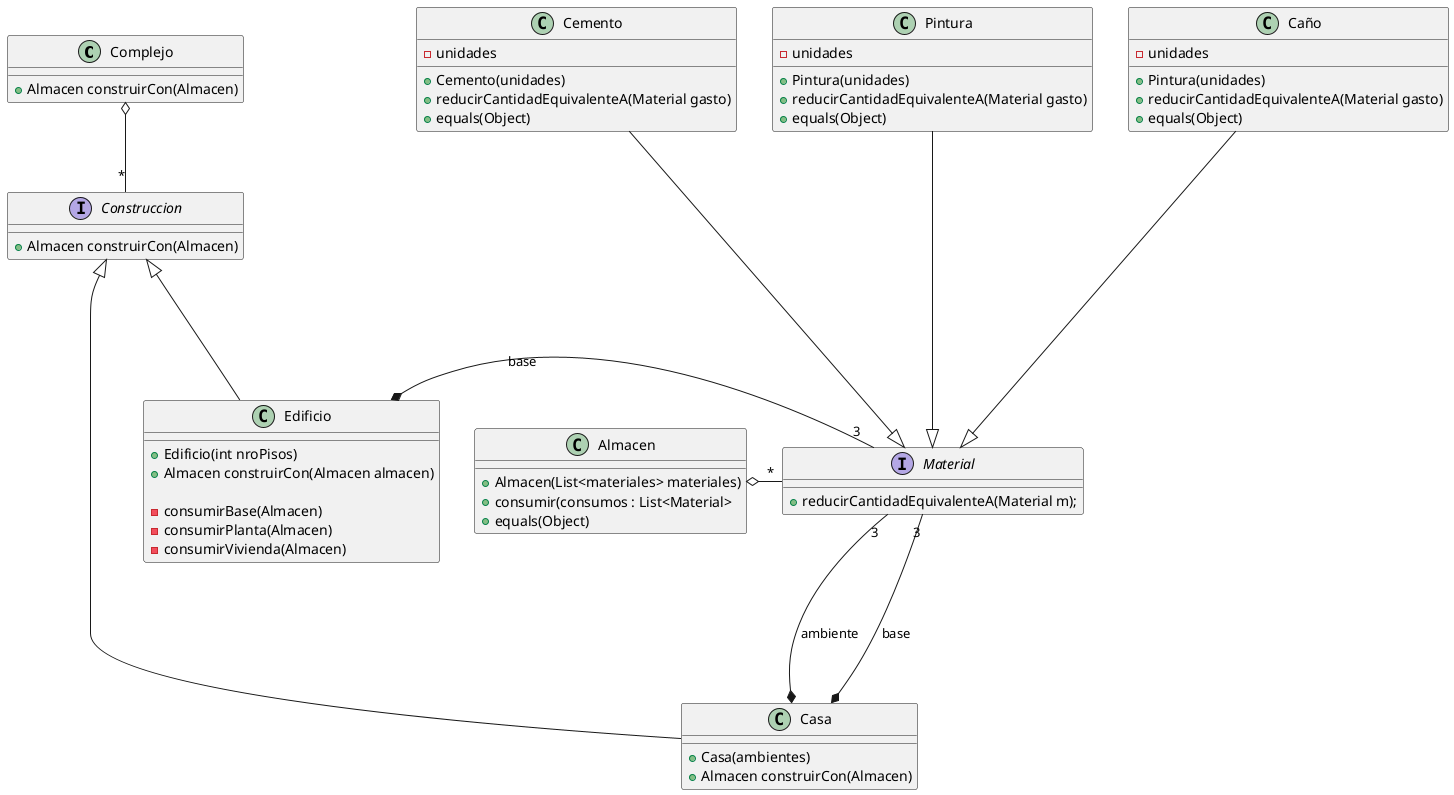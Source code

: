 @startuml

class Complejo {

    + Almacen construirCon(Almacen)
}
interface Construccion {

    + Almacen construirCon(Almacen)
}

class Almacen {

    + Almacen(List<materiales> materiales)
    + consumir(consumos : List<Material>
    + equals(Object)
}

class Casa {

    + Casa(ambientes)
    + Almacen construirCon(Almacen)
}


class Edificio {

    + Edificio(int nroPisos)
    + Almacen construirCon(Almacen almacen)

    - consumirBase(Almacen)
    - consumirPlanta(Almacen)
    - consumirVivienda(Almacen)
}

interface Material {

    + reducirCantidadEquivalenteA(Material m);
}

class Cemento {
    - unidades

    + Cemento(unidades)
    + reducirCantidadEquivalenteA(Material gasto)
    + equals(Object)
}

class Pintura {
    - unidades

    + Pintura(unidades)
    + reducirCantidadEquivalenteA(Material gasto)
    + equals(Object)
}

class Caño {
    - unidades

    + Pintura(unidades)
    + reducirCantidadEquivalenteA(Material gasto)
    + equals(Object)
}

Almacen o- "*" Material
Material "3" ---* Casa: "base "
Material "3" ---* Casa: "ambiente "

Edificio *- "3" Material: "\t\tbase "

Pintura ----|> Material
Caño ----|> Material
Cemento ----|> Material

Complejo o-- "*" Construccion

Construccion <|--- Casa
Construccion <|--- Edificio
@enduml